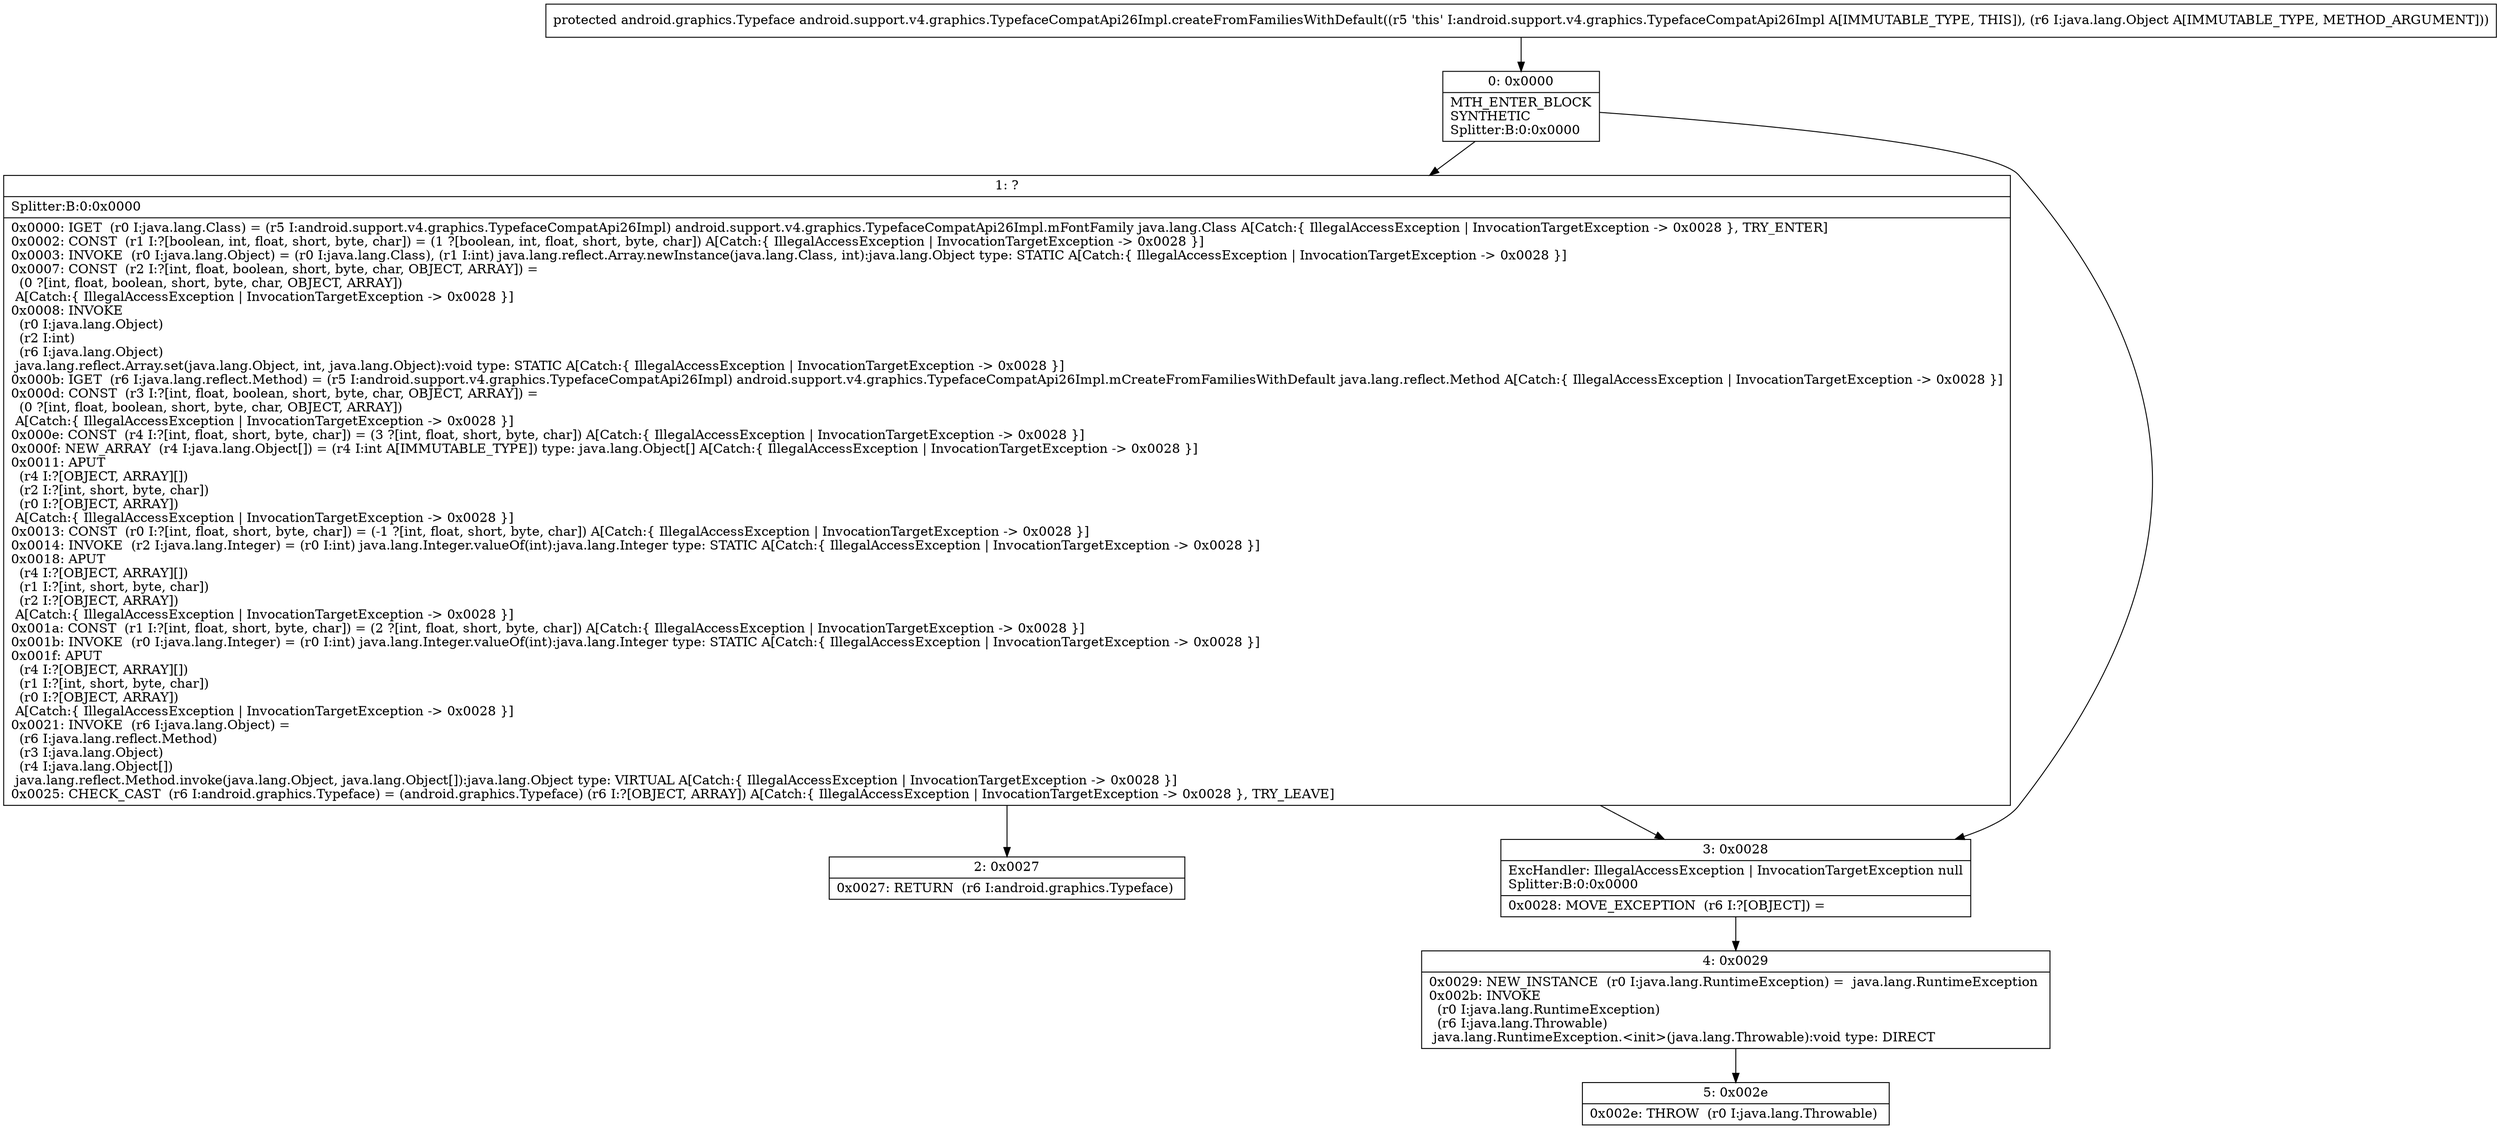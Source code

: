 digraph "CFG forandroid.support.v4.graphics.TypefaceCompatApi26Impl.createFromFamiliesWithDefault(Ljava\/lang\/Object;)Landroid\/graphics\/Typeface;" {
Node_0 [shape=record,label="{0\:\ 0x0000|MTH_ENTER_BLOCK\lSYNTHETIC\lSplitter:B:0:0x0000\l}"];
Node_1 [shape=record,label="{1\:\ ?|Splitter:B:0:0x0000\l|0x0000: IGET  (r0 I:java.lang.Class) = (r5 I:android.support.v4.graphics.TypefaceCompatApi26Impl) android.support.v4.graphics.TypefaceCompatApi26Impl.mFontFamily java.lang.Class A[Catch:\{ IllegalAccessException \| InvocationTargetException \-\> 0x0028 \}, TRY_ENTER]\l0x0002: CONST  (r1 I:?[boolean, int, float, short, byte, char]) = (1 ?[boolean, int, float, short, byte, char]) A[Catch:\{ IllegalAccessException \| InvocationTargetException \-\> 0x0028 \}]\l0x0003: INVOKE  (r0 I:java.lang.Object) = (r0 I:java.lang.Class), (r1 I:int) java.lang.reflect.Array.newInstance(java.lang.Class, int):java.lang.Object type: STATIC A[Catch:\{ IllegalAccessException \| InvocationTargetException \-\> 0x0028 \}]\l0x0007: CONST  (r2 I:?[int, float, boolean, short, byte, char, OBJECT, ARRAY]) = \l  (0 ?[int, float, boolean, short, byte, char, OBJECT, ARRAY])\l A[Catch:\{ IllegalAccessException \| InvocationTargetException \-\> 0x0028 \}]\l0x0008: INVOKE  \l  (r0 I:java.lang.Object)\l  (r2 I:int)\l  (r6 I:java.lang.Object)\l java.lang.reflect.Array.set(java.lang.Object, int, java.lang.Object):void type: STATIC A[Catch:\{ IllegalAccessException \| InvocationTargetException \-\> 0x0028 \}]\l0x000b: IGET  (r6 I:java.lang.reflect.Method) = (r5 I:android.support.v4.graphics.TypefaceCompatApi26Impl) android.support.v4.graphics.TypefaceCompatApi26Impl.mCreateFromFamiliesWithDefault java.lang.reflect.Method A[Catch:\{ IllegalAccessException \| InvocationTargetException \-\> 0x0028 \}]\l0x000d: CONST  (r3 I:?[int, float, boolean, short, byte, char, OBJECT, ARRAY]) = \l  (0 ?[int, float, boolean, short, byte, char, OBJECT, ARRAY])\l A[Catch:\{ IllegalAccessException \| InvocationTargetException \-\> 0x0028 \}]\l0x000e: CONST  (r4 I:?[int, float, short, byte, char]) = (3 ?[int, float, short, byte, char]) A[Catch:\{ IllegalAccessException \| InvocationTargetException \-\> 0x0028 \}]\l0x000f: NEW_ARRAY  (r4 I:java.lang.Object[]) = (r4 I:int A[IMMUTABLE_TYPE]) type: java.lang.Object[] A[Catch:\{ IllegalAccessException \| InvocationTargetException \-\> 0x0028 \}]\l0x0011: APUT  \l  (r4 I:?[OBJECT, ARRAY][])\l  (r2 I:?[int, short, byte, char])\l  (r0 I:?[OBJECT, ARRAY])\l A[Catch:\{ IllegalAccessException \| InvocationTargetException \-\> 0x0028 \}]\l0x0013: CONST  (r0 I:?[int, float, short, byte, char]) = (\-1 ?[int, float, short, byte, char]) A[Catch:\{ IllegalAccessException \| InvocationTargetException \-\> 0x0028 \}]\l0x0014: INVOKE  (r2 I:java.lang.Integer) = (r0 I:int) java.lang.Integer.valueOf(int):java.lang.Integer type: STATIC A[Catch:\{ IllegalAccessException \| InvocationTargetException \-\> 0x0028 \}]\l0x0018: APUT  \l  (r4 I:?[OBJECT, ARRAY][])\l  (r1 I:?[int, short, byte, char])\l  (r2 I:?[OBJECT, ARRAY])\l A[Catch:\{ IllegalAccessException \| InvocationTargetException \-\> 0x0028 \}]\l0x001a: CONST  (r1 I:?[int, float, short, byte, char]) = (2 ?[int, float, short, byte, char]) A[Catch:\{ IllegalAccessException \| InvocationTargetException \-\> 0x0028 \}]\l0x001b: INVOKE  (r0 I:java.lang.Integer) = (r0 I:int) java.lang.Integer.valueOf(int):java.lang.Integer type: STATIC A[Catch:\{ IllegalAccessException \| InvocationTargetException \-\> 0x0028 \}]\l0x001f: APUT  \l  (r4 I:?[OBJECT, ARRAY][])\l  (r1 I:?[int, short, byte, char])\l  (r0 I:?[OBJECT, ARRAY])\l A[Catch:\{ IllegalAccessException \| InvocationTargetException \-\> 0x0028 \}]\l0x0021: INVOKE  (r6 I:java.lang.Object) = \l  (r6 I:java.lang.reflect.Method)\l  (r3 I:java.lang.Object)\l  (r4 I:java.lang.Object[])\l java.lang.reflect.Method.invoke(java.lang.Object, java.lang.Object[]):java.lang.Object type: VIRTUAL A[Catch:\{ IllegalAccessException \| InvocationTargetException \-\> 0x0028 \}]\l0x0025: CHECK_CAST  (r6 I:android.graphics.Typeface) = (android.graphics.Typeface) (r6 I:?[OBJECT, ARRAY]) A[Catch:\{ IllegalAccessException \| InvocationTargetException \-\> 0x0028 \}, TRY_LEAVE]\l}"];
Node_2 [shape=record,label="{2\:\ 0x0027|0x0027: RETURN  (r6 I:android.graphics.Typeface) \l}"];
Node_3 [shape=record,label="{3\:\ 0x0028|ExcHandler: IllegalAccessException \| InvocationTargetException null\lSplitter:B:0:0x0000\l|0x0028: MOVE_EXCEPTION  (r6 I:?[OBJECT]) =  \l}"];
Node_4 [shape=record,label="{4\:\ 0x0029|0x0029: NEW_INSTANCE  (r0 I:java.lang.RuntimeException) =  java.lang.RuntimeException \l0x002b: INVOKE  \l  (r0 I:java.lang.RuntimeException)\l  (r6 I:java.lang.Throwable)\l java.lang.RuntimeException.\<init\>(java.lang.Throwable):void type: DIRECT \l}"];
Node_5 [shape=record,label="{5\:\ 0x002e|0x002e: THROW  (r0 I:java.lang.Throwable) \l}"];
MethodNode[shape=record,label="{protected android.graphics.Typeface android.support.v4.graphics.TypefaceCompatApi26Impl.createFromFamiliesWithDefault((r5 'this' I:android.support.v4.graphics.TypefaceCompatApi26Impl A[IMMUTABLE_TYPE, THIS]), (r6 I:java.lang.Object A[IMMUTABLE_TYPE, METHOD_ARGUMENT])) }"];
MethodNode -> Node_0;
Node_0 -> Node_1;
Node_0 -> Node_3;
Node_1 -> Node_2;
Node_1 -> Node_3;
Node_3 -> Node_4;
Node_4 -> Node_5;
}

